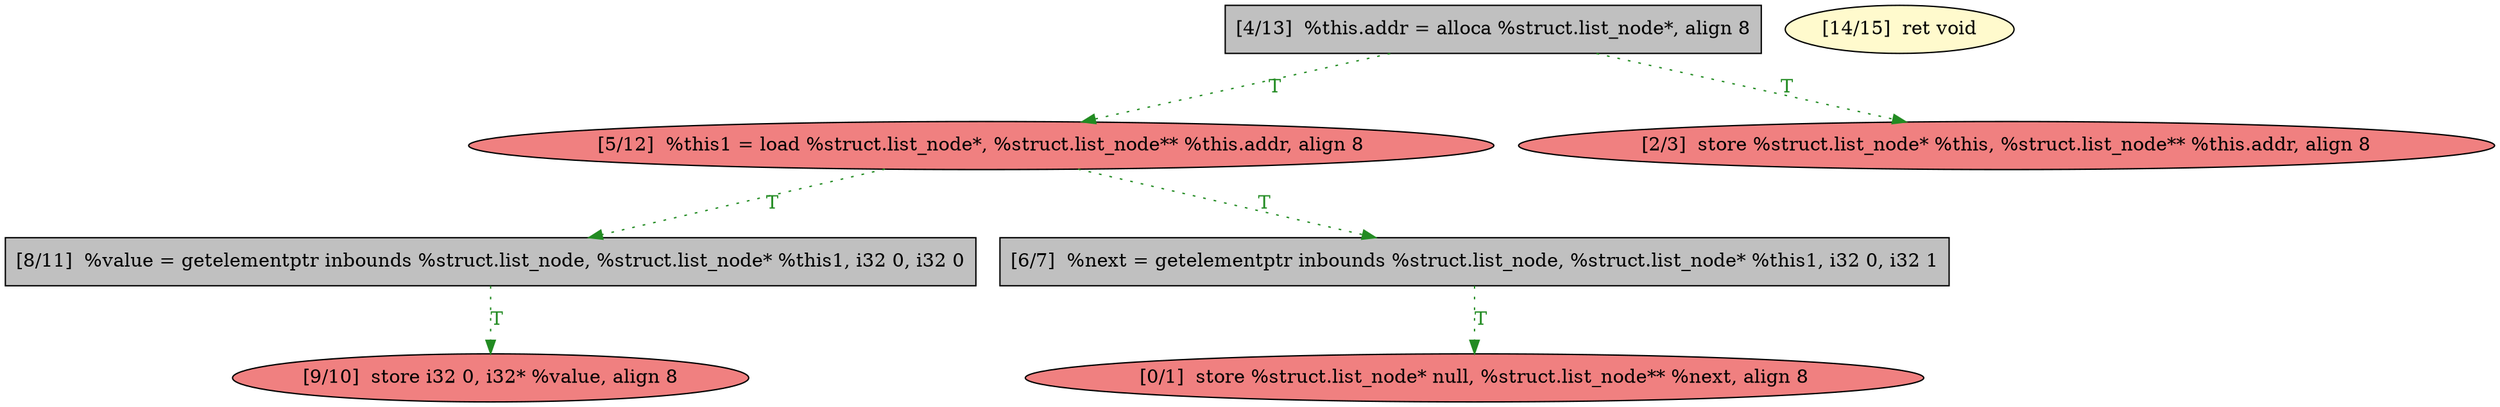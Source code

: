 
digraph G {


node468 [fillcolor=lightcoral,label="[9/10]  store i32 0, i32* %value, align 8",shape=ellipse,style=filled ]
node462 [fillcolor=lightcoral,label="[0/1]  store %struct.list_node* null, %struct.list_node** %next, align 8",shape=ellipse,style=filled ]
node466 [fillcolor=lightcoral,label="[5/12]  %this1 = load %struct.list_node*, %struct.list_node** %this.addr, align 8",shape=ellipse,style=filled ]
node467 [fillcolor=grey,label="[8/11]  %value = getelementptr inbounds %struct.list_node, %struct.list_node* %this1, i32 0, i32 0",shape=rectangle,style=filled ]
node461 [fillcolor=grey,label="[6/7]  %next = getelementptr inbounds %struct.list_node, %struct.list_node* %this1, i32 0, i32 1",shape=rectangle,style=filled ]
node463 [fillcolor=lightcoral,label="[2/3]  store %struct.list_node* %this, %struct.list_node** %this.addr, align 8",shape=ellipse,style=filled ]
node464 [fillcolor=grey,label="[4/13]  %this.addr = alloca %struct.list_node*, align 8",shape=rectangle,style=filled ]
node465 [fillcolor=lemonchiffon,label="[14/15]  ret void",shape=ellipse,style=filled ]

node464->node463 [style=dotted,color=forestgreen,label="T",fontcolor=forestgreen ]
node466->node461 [style=dotted,color=forestgreen,label="T",fontcolor=forestgreen ]
node466->node467 [style=dotted,color=forestgreen,label="T",fontcolor=forestgreen ]
node464->node466 [style=dotted,color=forestgreen,label="T",fontcolor=forestgreen ]
node461->node462 [style=dotted,color=forestgreen,label="T",fontcolor=forestgreen ]
node467->node468 [style=dotted,color=forestgreen,label="T",fontcolor=forestgreen ]


}

